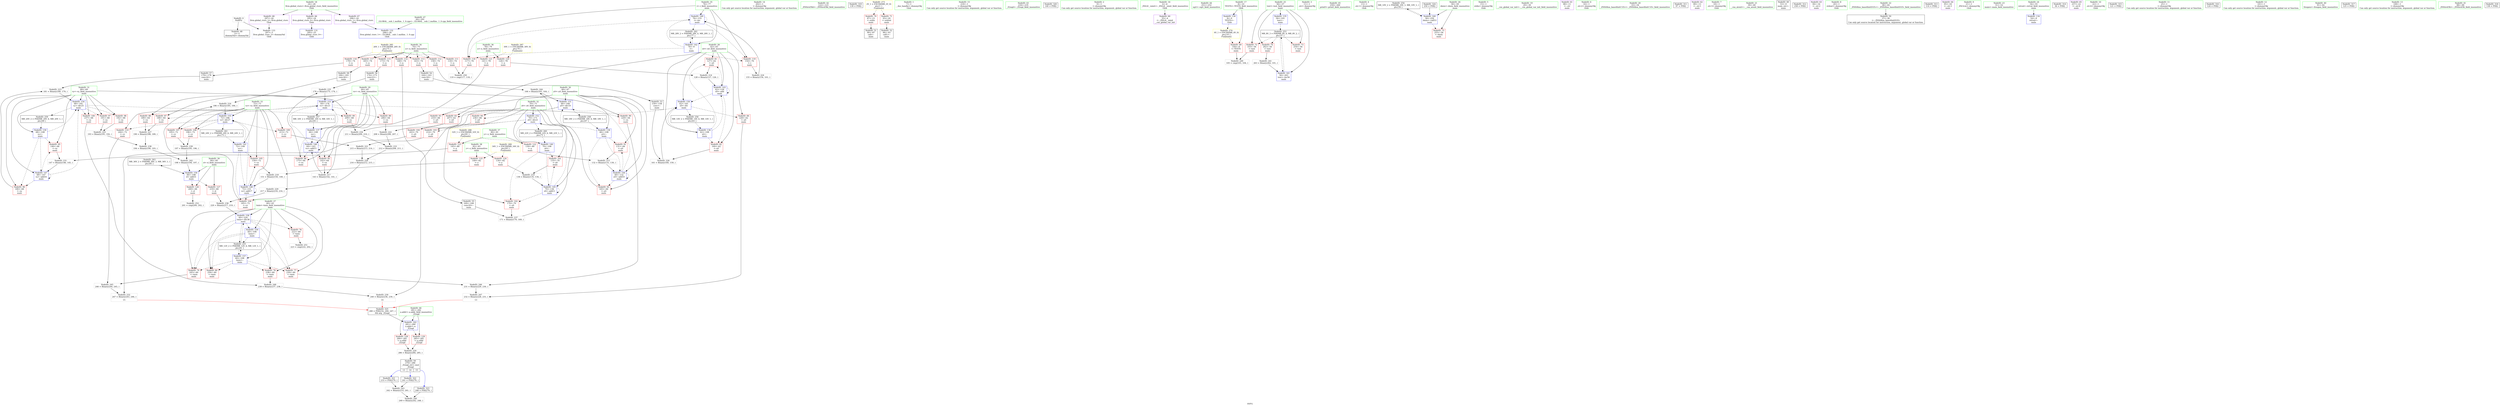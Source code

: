digraph "SVFG" {
	label="SVFG";

	Node0x55c2eb804ea0 [shape=record,color=grey,label="{NodeID: 0\nNullPtr}"];
	Node0x55c2eb804ea0 -> Node0x55c2eb825b10[style=solid];
	Node0x55c2eb804ea0 -> Node0x55c2eb82b160[style=solid];
	Node0x55c2eb83fd80 [shape=record,color=black,label="{NodeID: 263\nMR_36V_2 = PHI(MR_36V_3, MR_36V_1, )\npts\{85 \}\n}"];
	Node0x55c2eb83fd80 -> Node0x55c2eb82c440[style=dashed];
	Node0x55c2eb824bc0 [shape=record,color=red,label="{NodeID: 97\n191\<--68\n\<--vy\nmain\n}"];
	Node0x55c2eb824bc0 -> Node0x55c2eb831610[style=solid];
	Node0x55c2eb822f50 [shape=record,color=green,label="{NodeID: 14\n202\<--1\n\<--dummyObj\nCan only get source location for instruction, argument, global var or function.}"];
	Node0x55c2eb825720 [shape=record,color=red,label="{NodeID: 111\n118\<--74\n\<--n\nmain\n}"];
	Node0x55c2eb825720 -> Node0x55c2eb833b90[style=solid];
	Node0x55c2eb823ab0 [shape=record,color=green,label="{NodeID: 28\n62\<--63\nx0\<--x0_field_insensitive\nmain\n}"];
	Node0x55c2eb823ab0 -> Node0x55c2eb827670[style=solid];
	Node0x55c2eb823ab0 -> Node0x55c2eb827740[style=solid];
	Node0x55c2eb823ab0 -> Node0x55c2eb827810[style=solid];
	Node0x55c2eb823ab0 -> Node0x55c2eb8278e0[style=solid];
	Node0x55c2eb823ab0 -> Node0x55c2eb82b400[style=solid];
	Node0x55c2eb823ab0 -> Node0x55c2eb82b9b0[style=solid];
	Node0x55c2eb823ab0 -> Node0x55c2eb82bf60[style=solid];
	Node0x55c2eb82aa50 [shape=record,color=red,label="{NodeID: 125\n149\<--82\n\<--z\nmain\n}"];
	Node0x55c2eb82aa50 -> Node0x55c2eb830b90[style=solid];
	Node0x55c2eb824610 [shape=record,color=green,label="{NodeID: 42\n122\<--123\n_ZNSirsERd\<--_ZNSirsERd_field_insensitive\n}"];
	Node0x55c2eb831190 [shape=record,color=grey,label="{NodeID: 222\n208 = Binary(206, 207, )\n}"];
	Node0x55c2eb831190 -> Node0x55c2eb832210[style=solid];
	Node0x55c2eb82b670 [shape=record,color=blue,label="{NodeID: 139\n68\<--108\nvy\<--\nmain\n}"];
	Node0x55c2eb82b670 -> Node0x55c2eb8281d0[style=dashed];
	Node0x55c2eb82b670 -> Node0x55c2eb824af0[style=dashed];
	Node0x55c2eb82b670 -> Node0x55c2eb82bcf0[style=dashed];
	Node0x55c2eb82b670 -> Node0x55c2eb82c2a0[style=dashed];
	Node0x55c2eb826190 [shape=record,color=black,label="{NodeID: 56\n174\<--173\nconv22\<--\nmain\n}"];
	Node0x55c2eb826190 -> Node0x55c2eb832510[style=solid];
	Node0x55c2eb852970 [shape=record,color=black,label="{NodeID: 319\n139 = PHI()\n}"];
	Node0x55c2eb832690 [shape=record,color=grey,label="{NodeID: 236\n220 = Binary(217, 219, )\n}"];
	Node0x55c2eb832690 -> Node0x55c2eb82c5e0[style=solid];
	Node0x55c2eb82c1d0 [shape=record,color=blue,label="{NodeID: 153\n64\<--176\nvx\<--div23\nmain\n}"];
	Node0x55c2eb82c1d0 -> Node0x55c2eb827b50[style=dashed];
	Node0x55c2eb82c1d0 -> Node0x55c2eb827c20[style=dashed];
	Node0x55c2eb82c1d0 -> Node0x55c2eb827cf0[style=dashed];
	Node0x55c2eb82c1d0 -> Node0x55c2eb827dc0[style=dashed];
	Node0x55c2eb82c1d0 -> Node0x55c2eb83df80[style=dashed];
	Node0x55c2eb826d80 [shape=record,color=red,label="{NodeID: 70\n87\<--15\n\<--stdin\nmain\n}"];
	Node0x55c2eb826d80 -> Node0x55c2eb825d80[style=solid];
	Node0x55c2eb833b90 [shape=record,color=grey,label="{NodeID: 250\n119 = cmp(117, 118, )\n}"];
	Node0x55c2eb8278e0 [shape=record,color=red,label="{NodeID: 84\n228\<--62\n\<--x0\nmain\n}"];
	Node0x55c2eb8278e0 -> Node0x55c2eb833710[style=solid];
	Node0x55c2eb804fb0 [shape=record,color=green,label="{NodeID: 1\n7\<--1\n__dso_handle\<--dummyObj\nGlob }"];
	Node0x55c2eb824c90 [shape=record,color=red,label="{NodeID: 98\n192\<--68\n\<--vy\nmain\n}"];
	Node0x55c2eb824c90 -> Node0x55c2eb831610[style=solid];
	Node0x55c2eb823020 [shape=record,color=green,label="{NodeID: 15\n218\<--1\n\<--dummyObj\nCan only get source location for instruction, argument, global var or function.}"];
	Node0x55c2eb8257f0 [shape=record,color=red,label="{NodeID: 112\n158\<--74\n\<--n\nmain\n}"];
	Node0x55c2eb8257f0 -> Node0x55c2eb825f20[style=solid];
	Node0x55c2eb823b80 [shape=record,color=green,label="{NodeID: 29\n64\<--65\nvx\<--vx_field_insensitive\nmain\n}"];
	Node0x55c2eb823b80 -> Node0x55c2eb8279b0[style=solid];
	Node0x55c2eb823b80 -> Node0x55c2eb827a80[style=solid];
	Node0x55c2eb823b80 -> Node0x55c2eb827b50[style=solid];
	Node0x55c2eb823b80 -> Node0x55c2eb827c20[style=solid];
	Node0x55c2eb823b80 -> Node0x55c2eb827cf0[style=solid];
	Node0x55c2eb823b80 -> Node0x55c2eb827dc0[style=solid];
	Node0x55c2eb823b80 -> Node0x55c2eb82b4d0[style=solid];
	Node0x55c2eb823b80 -> Node0x55c2eb82bc20[style=solid];
	Node0x55c2eb823b80 -> Node0x55c2eb82c1d0[style=solid];
	Node0x55c2eb82ab20 [shape=record,color=red,label="{NodeID: 126\n200\<--84\n\<--d\nmain\n}"];
	Node0x55c2eb82ab20 -> Node0x55c2eb833e90[style=solid];
	Node0x55c2eb8246e0 [shape=record,color=green,label="{NodeID: 43\n234\<--235\n_Z2sqd\<--_Z2sqd_field_insensitive\n}"];
	Node0x55c2eb831310 [shape=record,color=grey,label="{NodeID: 223\n181 = Binary(180, 179, )\n}"];
	Node0x55c2eb831310 -> Node0x55c2eb82c2a0[style=solid];
	Node0x55c2eb82b740 [shape=record,color=blue,label="{NodeID: 140\n70\<--108\nz0\<--\nmain\n}"];
	Node0x55c2eb82b740 -> Node0x55c2eb824f00[style=dashed];
	Node0x55c2eb82b740 -> Node0x55c2eb824fd0[style=dashed];
	Node0x55c2eb82b740 -> Node0x55c2eb82bb50[style=dashed];
	Node0x55c2eb82b740 -> Node0x55c2eb82c100[style=dashed];
	Node0x55c2eb826260 [shape=record,color=black,label="{NodeID: 57\n179\<--178\nconv24\<--\nmain\n}"];
	Node0x55c2eb826260 -> Node0x55c2eb831310[style=solid];
	Node0x55c2eb852a70 [shape=record,color=black,label="{NodeID: 320\n140 = PHI()\n}"];
	Node0x55c2eb832810 [shape=record,color=grey,label="{NodeID: 237\n171 = Binary(170, 169, )\n}"];
	Node0x55c2eb832810 -> Node0x55c2eb82c100[style=solid];
	Node0x55c2eb82c2a0 [shape=record,color=blue,label="{NodeID: 154\n68\<--181\nvy\<--div25\nmain\n}"];
	Node0x55c2eb82c2a0 -> Node0x55c2eb824bc0[style=dashed];
	Node0x55c2eb82c2a0 -> Node0x55c2eb824c90[style=dashed];
	Node0x55c2eb82c2a0 -> Node0x55c2eb824d60[style=dashed];
	Node0x55c2eb82c2a0 -> Node0x55c2eb824e30[style=dashed];
	Node0x55c2eb82c2a0 -> Node0x55c2eb83e980[style=dashed];
	Node0x55c2eb826e50 [shape=record,color=red,label="{NodeID: 71\n93\<--20\n\<--stdout\nmain\n}"];
	Node0x55c2eb826e50 -> Node0x55c2eb825e50[style=solid];
	Node0x55c2eb833d10 [shape=record,color=grey,label="{NodeID: 251\n223 = cmp(222, 202, )\n}"];
	Node0x55c2eb8279b0 [shape=record,color=red,label="{NodeID: 85\n142\<--64\n\<--vx\nmain\n}"];
	Node0x55c2eb8279b0 -> Node0x55c2eb830a10[style=solid];
	Node0x55c2eb808cc0 [shape=record,color=green,label="{NodeID: 2\n9\<--1\n\<--dummyObj\nCan only get source location for instruction, argument, global var or function.}"];
	Node0x55c2eb824d60 [shape=record,color=red,label="{NodeID: 99\n209\<--68\n\<--vy\nmain\n}"];
	Node0x55c2eb824d60 -> Node0x55c2eb832390[style=solid];
	Node0x55c2eb8230f0 [shape=record,color=green,label="{NodeID: 16\n4\<--6\n_ZStL8__ioinit\<--_ZStL8__ioinit_field_insensitive\nGlob }"];
	Node0x55c2eb8230f0 -> Node0x55c2eb8264d0[style=solid];
	Node0x55c2eb8258c0 [shape=record,color=red,label="{NodeID: 113\n163\<--74\n\<--n\nmain\n}"];
	Node0x55c2eb8258c0 -> Node0x55c2eb825ff0[style=solid];
	Node0x55c2eb823c50 [shape=record,color=green,label="{NodeID: 30\n66\<--67\ny0\<--y0_field_insensitive\nmain\n}"];
	Node0x55c2eb823c50 -> Node0x55c2eb827e90[style=solid];
	Node0x55c2eb823c50 -> Node0x55c2eb827f60[style=solid];
	Node0x55c2eb823c50 -> Node0x55c2eb828030[style=solid];
	Node0x55c2eb823c50 -> Node0x55c2eb828100[style=solid];
	Node0x55c2eb823c50 -> Node0x55c2eb82b5a0[style=solid];
	Node0x55c2eb823c50 -> Node0x55c2eb82ba80[style=solid];
	Node0x55c2eb823c50 -> Node0x55c2eb82c030[style=solid];
	Node0x55c2eb82abf0 [shape=record,color=red,label="{NodeID: 127\n219\<--84\n\<--d\nmain\n}"];
	Node0x55c2eb82abf0 -> Node0x55c2eb832690[style=solid];
	Node0x55c2eb8247b0 [shape=record,color=green,label="{NodeID: 44\n251\<--252\nsqrt\<--sqrt_field_insensitive\n}"];
	Node0x55c2eb831490 [shape=record,color=grey,label="{NodeID: 224\n155 = Binary(154, 101, )\n}"];
	Node0x55c2eb831490 -> Node0x55c2eb82be90[style=solid];
	Node0x55c2eb82b810 [shape=record,color=blue,label="{NodeID: 141\n72\<--108\nvz\<--\nmain\n}"];
	Node0x55c2eb82b810 -> Node0x55c2eb825240[style=dashed];
	Node0x55c2eb82b810 -> Node0x55c2eb825310[style=dashed];
	Node0x55c2eb82b810 -> Node0x55c2eb82bdc0[style=dashed];
	Node0x55c2eb82b810 -> Node0x55c2eb82c370[style=dashed];
	Node0x55c2eb826330 [shape=record,color=black,label="{NodeID: 58\n184\<--183\nconv26\<--\nmain\n}"];
	Node0x55c2eb826330 -> Node0x55c2eb830890[style=solid];
	Node0x55c2eb852b40 [shape=record,color=black,label="{NodeID: 321\n233 = PHI(279, )\n}"];
	Node0x55c2eb852b40 -> Node0x55c2eb833110[style=solid];
	Node0x55c2eb832990 [shape=record,color=grey,label="{NodeID: 238\n194 = Binary(190, 193, )\n}"];
	Node0x55c2eb832990 -> Node0x55c2eb832f90[style=solid];
	Node0x55c2eb82c370 [shape=record,color=blue,label="{NodeID: 155\n72\<--186\nvz\<--div27\nmain\n}"];
	Node0x55c2eb82c370 -> Node0x55c2eb8253e0[style=dashed];
	Node0x55c2eb82c370 -> Node0x55c2eb8254b0[style=dashed];
	Node0x55c2eb82c370 -> Node0x55c2eb825580[style=dashed];
	Node0x55c2eb82c370 -> Node0x55c2eb825650[style=dashed];
	Node0x55c2eb82c370 -> Node0x55c2eb83f380[style=dashed];
	Node0x55c2eb826f20 [shape=record,color=red,label="{NodeID: 72\n103\<--56\n\<--test\nmain\n}"];
	Node0x55c2eb826f20 -> Node0x55c2eb833a10[style=solid];
	Node0x55c2eb833e90 [shape=record,color=grey,label="{NodeID: 252\n201 = cmp(200, 202, )\n}"];
	Node0x55c2eb827a80 [shape=record,color=red,label="{NodeID: 86\n175\<--64\n\<--vx\nmain\n}"];
	Node0x55c2eb827a80 -> Node0x55c2eb832510[style=solid];
	Node0x55c2eb808d50 [shape=record,color=green,label="{NodeID: 3\n11\<--1\n.str\<--dummyObj\nGlob }"];
	Node0x55c2eb824e30 [shape=record,color=red,label="{NodeID: 100\n237\<--68\n\<--vy\nmain\n}"];
	Node0x55c2eb824e30 -> Node0x55c2eb833890[style=solid];
	Node0x55c2eb8231c0 [shape=record,color=green,label="{NodeID: 17\n8\<--10\nTESTS\<--TESTS_field_insensitive\nGlob }"];
	Node0x55c2eb8231c0 -> Node0x55c2eb826cb0[style=solid];
	Node0x55c2eb8231c0 -> Node0x55c2eb82ae60[style=solid];
	Node0x55c2eb825990 [shape=record,color=red,label="{NodeID: 114\n168\<--74\n\<--n\nmain\n}"];
	Node0x55c2eb825990 -> Node0x55c2eb8260c0[style=solid];
	Node0x55c2eb823d20 [shape=record,color=green,label="{NodeID: 31\n68\<--69\nvy\<--vy_field_insensitive\nmain\n}"];
	Node0x55c2eb823d20 -> Node0x55c2eb8281d0[style=solid];
	Node0x55c2eb823d20 -> Node0x55c2eb824af0[style=solid];
	Node0x55c2eb823d20 -> Node0x55c2eb824bc0[style=solid];
	Node0x55c2eb823d20 -> Node0x55c2eb824c90[style=solid];
	Node0x55c2eb823d20 -> Node0x55c2eb824d60[style=solid];
	Node0x55c2eb823d20 -> Node0x55c2eb824e30[style=solid];
	Node0x55c2eb823d20 -> Node0x55c2eb82b670[style=solid];
	Node0x55c2eb823d20 -> Node0x55c2eb82bcf0[style=solid];
	Node0x55c2eb823d20 -> Node0x55c2eb82c2a0[style=solid];
	Node0x55c2eb82acc0 [shape=record,color=red,label="{NodeID: 128\n284\<--281\n\<--a.addr\n_Z2sqd\n}"];
	Node0x55c2eb82acc0 -> Node0x55c2eb830e90[style=solid];
	Node0x55c2eb824880 [shape=record,color=green,label="{NodeID: 45\n259\<--260\nprintf\<--printf_field_insensitive\n}"];
	Node0x55c2eb831610 [shape=record,color=grey,label="{NodeID: 225\n193 = Binary(191, 192, )\n}"];
	Node0x55c2eb831610 -> Node0x55c2eb832990[style=solid];
	Node0x55c2eb82b8e0 [shape=record,color=blue,label="{NodeID: 142\n76\<--9\ni\<--\nmain\n}"];
	Node0x55c2eb82b8e0 -> Node0x55c2eb82a4a0[style=dashed];
	Node0x55c2eb82b8e0 -> Node0x55c2eb82a570[style=dashed];
	Node0x55c2eb82b8e0 -> Node0x55c2eb82be90[style=dashed];
	Node0x55c2eb82b8e0 -> Node0x55c2eb83f880[style=dashed];
	Node0x55c2eb826400 [shape=record,color=black,label="{NodeID: 59\n279\<--286\n_Z2sqd_ret\<--mul\n_Z2sqd\n|{<s0>13|<s1>14|<s2>15}}"];
	Node0x55c2eb826400:s0 -> Node0x55c2eb852b40[style=solid,color=blue];
	Node0x55c2eb826400:s1 -> Node0x55c2eb852d00[style=solid,color=blue];
	Node0x55c2eb826400:s2 -> Node0x55c2eb852e00[style=solid,color=blue];
	Node0x55c2eb852d00 [shape=record,color=black,label="{NodeID: 322\n241 = PHI(279, )\n}"];
	Node0x55c2eb852d00 -> Node0x55c2eb833110[style=solid];
	Node0x55c2eb832b10 [shape=record,color=grey,label="{NodeID: 239\n197 = Binary(195, 196, )\n}"];
	Node0x55c2eb832b10 -> Node0x55c2eb832f90[style=solid];
	Node0x55c2eb82c440 [shape=record,color=blue,label="{NodeID: 156\n84\<--198\nd\<--add31\nmain\n}"];
	Node0x55c2eb82c440 -> Node0x55c2eb82ab20[style=dashed];
	Node0x55c2eb82c440 -> Node0x55c2eb82abf0[style=dashed];
	Node0x55c2eb82c440 -> Node0x55c2eb83fd80[style=dashed];
	Node0x55c2eb826ff0 [shape=record,color=red,label="{NodeID: 73\n254\<--56\n\<--test\nmain\n}"];
	Node0x55c2eb83cb80 [shape=record,color=black,label="{NodeID: 253\nMR_8V_3 = PHI(MR_8V_4, MR_8V_2, )\npts\{57 \}\n}"];
	Node0x55c2eb83cb80 -> Node0x55c2eb826f20[style=dashed];
	Node0x55c2eb83cb80 -> Node0x55c2eb826ff0[style=dashed];
	Node0x55c2eb83cb80 -> Node0x55c2eb8270c0[style=dashed];
	Node0x55c2eb83cb80 -> Node0x55c2eb82c850[style=dashed];
	Node0x55c2eb827b50 [shape=record,color=red,label="{NodeID: 87\n188\<--64\n\<--vx\nmain\n}"];
	Node0x55c2eb827b50 -> Node0x55c2eb831910[style=solid];
	Node0x55c2eb8050b0 [shape=record,color=green,label="{NodeID: 4\n13\<--1\n.str.1\<--dummyObj\nGlob }"];
	Node0x55c2eb824f00 [shape=record,color=red,label="{NodeID: 101\n135\<--70\n\<--z0\nmain\n}"];
	Node0x55c2eb824f00 -> Node0x55c2eb830d10[style=solid];
	Node0x55c2eb823290 [shape=record,color=green,label="{NodeID: 18\n24\<--28\nllvm.global_ctors\<--llvm.global_ctors_field_insensitive\nGlob }"];
	Node0x55c2eb823290 -> Node0x55c2eb8269b0[style=solid];
	Node0x55c2eb823290 -> Node0x55c2eb826ab0[style=solid];
	Node0x55c2eb823290 -> Node0x55c2eb826bb0[style=solid];
	Node0x55c2eb825a60 [shape=record,color=red,label="{NodeID: 115\n173\<--74\n\<--n\nmain\n}"];
	Node0x55c2eb825a60 -> Node0x55c2eb826190[style=solid];
	Node0x55c2eb823df0 [shape=record,color=green,label="{NodeID: 32\n70\<--71\nz0\<--z0_field_insensitive\nmain\n}"];
	Node0x55c2eb823df0 -> Node0x55c2eb824f00[style=solid];
	Node0x55c2eb823df0 -> Node0x55c2eb824fd0[style=solid];
	Node0x55c2eb823df0 -> Node0x55c2eb8250a0[style=solid];
	Node0x55c2eb823df0 -> Node0x55c2eb825170[style=solid];
	Node0x55c2eb823df0 -> Node0x55c2eb82b740[style=solid];
	Node0x55c2eb823df0 -> Node0x55c2eb82bb50[style=solid];
	Node0x55c2eb823df0 -> Node0x55c2eb82c100[style=solid];
	Node0x55c2eb82ad90 [shape=record,color=red,label="{NodeID: 129\n285\<--281\n\<--a.addr\n_Z2sqd\n}"];
	Node0x55c2eb82ad90 -> Node0x55c2eb830e90[style=solid];
	Node0x55c2eb824950 [shape=record,color=green,label="{NodeID: 46\n281\<--282\na.addr\<--a.addr_field_insensitive\n_Z2sqd\n}"];
	Node0x55c2eb824950 -> Node0x55c2eb82acc0[style=solid];
	Node0x55c2eb824950 -> Node0x55c2eb82ad90[style=solid];
	Node0x55c2eb824950 -> Node0x55c2eb82c920[style=solid];
	Node0x55c2eb831790 [shape=record,color=grey,label="{NodeID: 226\n161 = Binary(160, 159, )\n}"];
	Node0x55c2eb831790 -> Node0x55c2eb82bf60[style=solid];
	Node0x55c2eb82b9b0 [shape=record,color=blue,label="{NodeID: 143\n62\<--128\nx0\<--add\nmain\n}"];
	Node0x55c2eb82b9b0 -> Node0x55c2eb827670[style=dashed];
	Node0x55c2eb82b9b0 -> Node0x55c2eb827740[style=dashed];
	Node0x55c2eb82b9b0 -> Node0x55c2eb82b9b0[style=dashed];
	Node0x55c2eb82b9b0 -> Node0x55c2eb82bf60[style=dashed];
	Node0x55c2eb8264d0 [shape=record,color=purple,label="{NodeID: 60\n35\<--4\n\<--_ZStL8__ioinit\n__cxx_global_var_init\n}"];
	Node0x55c2eb852e00 [shape=record,color=black,label="{NodeID: 323\n248 = PHI(279, )\n}"];
	Node0x55c2eb852e00 -> Node0x55c2eb832c90[style=solid];
	Node0x55c2eb832c90 [shape=record,color=grey,label="{NodeID: 240\n249 = Binary(242, 248, )\n}"];
	Node0x55c2eb82c510 [shape=record,color=blue,label="{NodeID: 157\n60\<--108\ntmin\<--\nmain\n}"];
	Node0x55c2eb82c510 -> Node0x55c2eb827330[style=dashed];
	Node0x55c2eb82c510 -> Node0x55c2eb827400[style=dashed];
	Node0x55c2eb82c510 -> Node0x55c2eb8274d0[style=dashed];
	Node0x55c2eb82c510 -> Node0x55c2eb8275a0[style=dashed];
	Node0x55c2eb82c510 -> Node0x55c2eb83d580[style=dashed];
	Node0x55c2eb8270c0 [shape=record,color=red,label="{NodeID: 74\n262\<--56\n\<--test\nmain\n}"];
	Node0x55c2eb8270c0 -> Node0x55c2eb832e10[style=solid];
	Node0x55c2eb83d080 [shape=record,color=black,label="{NodeID: 254\nMR_10V_2 = PHI(MR_10V_3, MR_10V_1, )\npts\{59 \}\n}"];
	Node0x55c2eb83d080 -> Node0x55c2eb82c780[style=dashed];
	Node0x55c2eb827c20 [shape=record,color=red,label="{NodeID: 88\n189\<--64\n\<--vx\nmain\n}"];
	Node0x55c2eb827c20 -> Node0x55c2eb831910[style=solid];
	Node0x55c2eb805140 [shape=record,color=green,label="{NodeID: 5\n15\<--1\nstdin\<--dummyObj\nGlob }"];
	Node0x55c2eb824fd0 [shape=record,color=red,label="{NodeID: 102\n170\<--70\n\<--z0\nmain\n}"];
	Node0x55c2eb824fd0 -> Node0x55c2eb832810[style=solid];
	Node0x55c2eb823360 [shape=record,color=green,label="{NodeID: 19\n29\<--30\n__cxx_global_var_init\<--__cxx_global_var_init_field_insensitive\n}"];
	Node0x55c2eb82a300 [shape=record,color=red,label="{NodeID: 116\n178\<--74\n\<--n\nmain\n}"];
	Node0x55c2eb82a300 -> Node0x55c2eb826260[style=solid];
	Node0x55c2eb823ec0 [shape=record,color=green,label="{NodeID: 33\n72\<--73\nvz\<--vz_field_insensitive\nmain\n}"];
	Node0x55c2eb823ec0 -> Node0x55c2eb825240[style=solid];
	Node0x55c2eb823ec0 -> Node0x55c2eb825310[style=solid];
	Node0x55c2eb823ec0 -> Node0x55c2eb8253e0[style=solid];
	Node0x55c2eb823ec0 -> Node0x55c2eb8254b0[style=solid];
	Node0x55c2eb823ec0 -> Node0x55c2eb825580[style=solid];
	Node0x55c2eb823ec0 -> Node0x55c2eb825650[style=solid];
	Node0x55c2eb823ec0 -> Node0x55c2eb82b810[style=solid];
	Node0x55c2eb823ec0 -> Node0x55c2eb82bdc0[style=solid];
	Node0x55c2eb823ec0 -> Node0x55c2eb82c370[style=solid];
	Node0x55c2eb82ae60 [shape=record,color=blue,label="{NodeID: 130\n8\<--9\nTESTS\<--\nGlob }"];
	Node0x55c2eb82ae60 -> Node0x55c2eb843ea0[style=dashed];
	Node0x55c2eb824a20 [shape=record,color=green,label="{NodeID: 47\n26\<--291\n_GLOBAL__sub_I_maXim._1_0.cpp\<--_GLOBAL__sub_I_maXim._1_0.cpp_field_insensitive\n}"];
	Node0x55c2eb824a20 -> Node0x55c2eb82b060[style=solid];
	Node0x55c2eb831910 [shape=record,color=grey,label="{NodeID: 227\n190 = Binary(188, 189, )\n}"];
	Node0x55c2eb831910 -> Node0x55c2eb832990[style=solid];
	Node0x55c2eb82ba80 [shape=record,color=blue,label="{NodeID: 144\n66\<--132\ny0\<--add10\nmain\n}"];
	Node0x55c2eb82ba80 -> Node0x55c2eb827e90[style=dashed];
	Node0x55c2eb82ba80 -> Node0x55c2eb827f60[style=dashed];
	Node0x55c2eb82ba80 -> Node0x55c2eb82ba80[style=dashed];
	Node0x55c2eb82ba80 -> Node0x55c2eb82c030[style=dashed];
	Node0x55c2eb8265a0 [shape=record,color=purple,label="{NodeID: 61\n88\<--11\n\<--.str\nmain\n}"];
	Node0x55c2eb852f40 [shape=record,color=black,label="{NodeID: 324\n250 = PHI()\n}"];
	Node0x55c2eb852f40 -> Node0x55c2eb82c780[style=solid];
	Node0x55c2eb832e10 [shape=record,color=grey,label="{NodeID: 241\n263 = Binary(262, 101, )\n}"];
	Node0x55c2eb832e10 -> Node0x55c2eb82c850[style=solid];
	Node0x55c2eb82c5e0 [shape=record,color=blue,label="{NodeID: 158\n60\<--220\ntmin\<--div38\nmain\n}"];
	Node0x55c2eb82c5e0 -> Node0x55c2eb827260[style=dashed];
	Node0x55c2eb82c5e0 -> Node0x55c2eb827330[style=dashed];
	Node0x55c2eb82c5e0 -> Node0x55c2eb827400[style=dashed];
	Node0x55c2eb82c5e0 -> Node0x55c2eb8274d0[style=dashed];
	Node0x55c2eb82c5e0 -> Node0x55c2eb8275a0[style=dashed];
	Node0x55c2eb82c5e0 -> Node0x55c2eb82c6b0[style=dashed];
	Node0x55c2eb82c5e0 -> Node0x55c2eb83d580[style=dashed];
	Node0x55c2eb827190 [shape=record,color=red,label="{NodeID: 75\n255\<--58\n\<--dmin\nmain\n}"];
	Node0x55c2eb83d580 [shape=record,color=black,label="{NodeID: 255\nMR_12V_2 = PHI(MR_12V_4, MR_12V_1, )\npts\{61 \}\n}"];
	Node0x55c2eb83d580 -> Node0x55c2eb82c510[style=dashed];
	Node0x55c2eb83d580 -> Node0x55c2eb82c5e0[style=dashed];
	Node0x55c2eb827cf0 [shape=record,color=red,label="{NodeID: 89\n206\<--64\n\<--vx\nmain\n}"];
	Node0x55c2eb827cf0 -> Node0x55c2eb831190[style=solid];
	Node0x55c2eb8051d0 [shape=record,color=green,label="{NodeID: 6\n16\<--1\n.str.2\<--dummyObj\nGlob }"];
	Node0x55c2eb8250a0 [shape=record,color=red,label="{NodeID: 103\n214\<--70\n\<--z0\nmain\n}"];
	Node0x55c2eb8250a0 -> Node0x55c2eb831010[style=solid];
	Node0x55c2eb823430 [shape=record,color=green,label="{NodeID: 20\n33\<--34\n_ZNSt8ios_base4InitC1Ev\<--_ZNSt8ios_base4InitC1Ev_field_insensitive\n}"];
	Node0x55c2eb82a3d0 [shape=record,color=red,label="{NodeID: 117\n183\<--74\n\<--n\nmain\n}"];
	Node0x55c2eb82a3d0 -> Node0x55c2eb826330[style=solid];
	Node0x55c2eb823f90 [shape=record,color=green,label="{NodeID: 34\n74\<--75\nn\<--n_field_insensitive\nmain\n}"];
	Node0x55c2eb823f90 -> Node0x55c2eb825720[style=solid];
	Node0x55c2eb823f90 -> Node0x55c2eb8257f0[style=solid];
	Node0x55c2eb823f90 -> Node0x55c2eb8258c0[style=solid];
	Node0x55c2eb823f90 -> Node0x55c2eb825990[style=solid];
	Node0x55c2eb823f90 -> Node0x55c2eb825a60[style=solid];
	Node0x55c2eb823f90 -> Node0x55c2eb82a300[style=solid];
	Node0x55c2eb823f90 -> Node0x55c2eb82a3d0[style=solid];
	Node0x55c2eb830590 [shape=record,color=grey,label="{NodeID: 214\n128 = Binary(127, 126, )\n}"];
	Node0x55c2eb830590 -> Node0x55c2eb82b9b0[style=solid];
	Node0x55c2eb82af60 [shape=record,color=blue,label="{NodeID: 131\n295\<--25\nllvm.global_ctors_0\<--\nGlob }"];
	Node0x55c2eb825b10 [shape=record,color=black,label="{NodeID: 48\n2\<--3\ndummyVal\<--dummyVal\n}"];
	Node0x55c2eb852110 [shape=record,color=black,label="{NodeID: 311\n97 = PHI()\n}"];
	Node0x55c2eb831a90 [shape=record,color=grey,label="{NodeID: 228\n216 = Binary(212, 215, )\n}"];
	Node0x55c2eb831a90 -> Node0x55c2eb831c10[style=solid];
	Node0x55c2eb82bb50 [shape=record,color=blue,label="{NodeID: 145\n70\<--136\nz0\<--add11\nmain\n}"];
	Node0x55c2eb82bb50 -> Node0x55c2eb824f00[style=dashed];
	Node0x55c2eb82bb50 -> Node0x55c2eb824fd0[style=dashed];
	Node0x55c2eb82bb50 -> Node0x55c2eb82bb50[style=dashed];
	Node0x55c2eb82bb50 -> Node0x55c2eb82c100[style=dashed];
	Node0x55c2eb826670 [shape=record,color=purple,label="{NodeID: 62\n89\<--13\n\<--.str.1\nmain\n}"];
	Node0x55c2eb853010 [shape=record,color=black,label="{NodeID: 325\n280 = PHI(232, 240, 247, )\n0th arg _Z2sqd }"];
	Node0x55c2eb853010 -> Node0x55c2eb82c920[style=solid];
	Node0x55c2eb832f90 [shape=record,color=grey,label="{NodeID: 242\n198 = Binary(194, 197, )\n}"];
	Node0x55c2eb832f90 -> Node0x55c2eb82c440[style=solid];
	Node0x55c2eb82c6b0 [shape=record,color=blue,label="{NodeID: 159\n60\<--108\ntmin\<--\nmain\n}"];
	Node0x55c2eb82c6b0 -> Node0x55c2eb827330[style=dashed];
	Node0x55c2eb82c6b0 -> Node0x55c2eb827400[style=dashed];
	Node0x55c2eb82c6b0 -> Node0x55c2eb8274d0[style=dashed];
	Node0x55c2eb82c6b0 -> Node0x55c2eb8275a0[style=dashed];
	Node0x55c2eb82c6b0 -> Node0x55c2eb83d580[style=dashed];
	Node0x55c2eb827260 [shape=record,color=red,label="{NodeID: 76\n222\<--60\n\<--tmin\nmain\n}"];
	Node0x55c2eb827260 -> Node0x55c2eb833d10[style=solid];
	Node0x55c2eb83da80 [shape=record,color=black,label="{NodeID: 256\nMR_14V_2 = PHI(MR_14V_6, MR_14V_1, )\npts\{63 \}\n}"];
	Node0x55c2eb83da80 -> Node0x55c2eb82b400[style=dashed];
	Node0x55c2eb827dc0 [shape=record,color=red,label="{NodeID: 90\n229\<--64\n\<--vx\nmain\n}"];
	Node0x55c2eb827dc0 -> Node0x55c2eb833590[style=solid];
	Node0x55c2eb805260 [shape=record,color=green,label="{NodeID: 7\n18\<--1\n.str.3\<--dummyObj\nGlob }"];
	Node0x55c2eb825170 [shape=record,color=red,label="{NodeID: 104\n243\<--70\n\<--z0\nmain\n}"];
	Node0x55c2eb825170 -> Node0x55c2eb832090[style=solid];
	Node0x55c2eb823500 [shape=record,color=green,label="{NodeID: 21\n39\<--40\n__cxa_atexit\<--__cxa_atexit_field_insensitive\n}"];
	Node0x55c2eb82a4a0 [shape=record,color=red,label="{NodeID: 118\n117\<--76\n\<--i\nmain\n}"];
	Node0x55c2eb82a4a0 -> Node0x55c2eb833b90[style=solid];
	Node0x55c2eb824060 [shape=record,color=green,label="{NodeID: 35\n76\<--77\ni\<--i_field_insensitive\nmain\n}"];
	Node0x55c2eb824060 -> Node0x55c2eb82a4a0[style=solid];
	Node0x55c2eb824060 -> Node0x55c2eb82a570[style=solid];
	Node0x55c2eb824060 -> Node0x55c2eb82b8e0[style=solid];
	Node0x55c2eb824060 -> Node0x55c2eb82be90[style=solid];
	Node0x55c2eb830710 [shape=record,color=grey,label="{NodeID: 215\n132 = Binary(131, 130, )\n}"];
	Node0x55c2eb830710 -> Node0x55c2eb82ba80[style=solid];
	Node0x55c2eb82b060 [shape=record,color=blue,label="{NodeID: 132\n296\<--26\nllvm.global_ctors_1\<--_GLOBAL__sub_I_maXim._1_0.cpp\nGlob }"];
	Node0x55c2eb825be0 [shape=record,color=black,label="{NodeID: 49\n53\<--9\nmain_ret\<--\nmain\n}"];
	Node0x55c2eb852210 [shape=record,color=black,label="{NodeID: 312\n258 = PHI()\n}"];
	Node0x55c2eb831c10 [shape=record,color=grey,label="{NodeID: 229\n217 = Binary(218, 216, )\n}"];
	Node0x55c2eb831c10 -> Node0x55c2eb832690[style=solid];
	Node0x55c2eb82bc20 [shape=record,color=blue,label="{NodeID: 146\n64\<--143\nvx\<--add15\nmain\n}"];
	Node0x55c2eb82bc20 -> Node0x55c2eb8279b0[style=dashed];
	Node0x55c2eb82bc20 -> Node0x55c2eb827a80[style=dashed];
	Node0x55c2eb82bc20 -> Node0x55c2eb82bc20[style=dashed];
	Node0x55c2eb82bc20 -> Node0x55c2eb82c1d0[style=dashed];
	Node0x55c2eb826740 [shape=record,color=purple,label="{NodeID: 63\n94\<--16\n\<--.str.2\nmain\n}"];
	Node0x55c2eb833110 [shape=record,color=grey,label="{NodeID: 243\n242 = Binary(233, 241, )\n}"];
	Node0x55c2eb833110 -> Node0x55c2eb832c90[style=solid];
	Node0x55c2eb82c780 [shape=record,color=blue,label="{NodeID: 160\n58\<--250\ndmin\<--call53\nmain\n}"];
	Node0x55c2eb82c780 -> Node0x55c2eb827190[style=dashed];
	Node0x55c2eb82c780 -> Node0x55c2eb83d080[style=dashed];
	Node0x55c2eb827330 [shape=record,color=red,label="{NodeID: 77\n230\<--60\n\<--tmin\nmain\n}"];
	Node0x55c2eb827330 -> Node0x55c2eb833590[style=solid];
	Node0x55c2eb83df80 [shape=record,color=black,label="{NodeID: 257\nMR_16V_2 = PHI(MR_16V_6, MR_16V_1, )\npts\{65 \}\n}"];
	Node0x55c2eb83df80 -> Node0x55c2eb82b4d0[style=dashed];
	Node0x55c2eb827e90 [shape=record,color=red,label="{NodeID: 91\n131\<--66\n\<--y0\nmain\n}"];
	Node0x55c2eb827e90 -> Node0x55c2eb830710[style=solid];
	Node0x55c2eb822b30 [shape=record,color=green,label="{NodeID: 8\n20\<--1\nstdout\<--dummyObj\nGlob }"];
	Node0x55c2eb825240 [shape=record,color=red,label="{NodeID: 105\n150\<--72\n\<--vz\nmain\n}"];
	Node0x55c2eb825240 -> Node0x55c2eb830b90[style=solid];
	Node0x55c2eb8235d0 [shape=record,color=green,label="{NodeID: 22\n38\<--44\n_ZNSt8ios_base4InitD1Ev\<--_ZNSt8ios_base4InitD1Ev_field_insensitive\n}"];
	Node0x55c2eb8235d0 -> Node0x55c2eb825cb0[style=solid];
	Node0x55c2eb844840 [shape=record,color=yellow,style=double,label="{NodeID: 285\n26V_1 = ENCHI(MR_26V_0)\npts\{75 \}\nFun[main]}"];
	Node0x55c2eb844840 -> Node0x55c2eb825720[style=dashed];
	Node0x55c2eb844840 -> Node0x55c2eb8257f0[style=dashed];
	Node0x55c2eb844840 -> Node0x55c2eb8258c0[style=dashed];
	Node0x55c2eb844840 -> Node0x55c2eb825990[style=dashed];
	Node0x55c2eb844840 -> Node0x55c2eb825a60[style=dashed];
	Node0x55c2eb844840 -> Node0x55c2eb82a300[style=dashed];
	Node0x55c2eb844840 -> Node0x55c2eb82a3d0[style=dashed];
	Node0x55c2eb82a570 [shape=record,color=red,label="{NodeID: 119\n154\<--76\n\<--i\nmain\n}"];
	Node0x55c2eb82a570 -> Node0x55c2eb831490[style=solid];
	Node0x55c2eb824130 [shape=record,color=green,label="{NodeID: 36\n78\<--79\nx\<--x_field_insensitive\nmain\n}"];
	Node0x55c2eb824130 -> Node0x55c2eb82a640[style=solid];
	Node0x55c2eb824130 -> Node0x55c2eb82a710[style=solid];
	Node0x55c2eb830890 [shape=record,color=grey,label="{NodeID: 216\n186 = Binary(185, 184, )\n}"];
	Node0x55c2eb830890 -> Node0x55c2eb82c370[style=solid];
	Node0x55c2eb82b160 [shape=record,color=blue, style = dotted,label="{NodeID: 133\n297\<--3\nllvm.global_ctors_2\<--dummyVal\nGlob }"];
	Node0x55c2eb825cb0 [shape=record,color=black,label="{NodeID: 50\n37\<--38\n\<--_ZNSt8ios_base4InitD1Ev\nCan only get source location for instruction, argument, global var or function.}"];
	Node0x55c2eb852310 [shape=record,color=black,label="{NodeID: 313\n114 = PHI()\n}"];
	Node0x55c2eb831d90 [shape=record,color=grey,label="{NodeID: 230\n240 = Binary(236, 239, )\n|{<s0>14}}"];
	Node0x55c2eb831d90:s0 -> Node0x55c2eb853010[style=solid,color=red];
	Node0x55c2eb82bcf0 [shape=record,color=blue,label="{NodeID: 147\n68\<--147\nvy\<--add16\nmain\n}"];
	Node0x55c2eb82bcf0 -> Node0x55c2eb8281d0[style=dashed];
	Node0x55c2eb82bcf0 -> Node0x55c2eb824af0[style=dashed];
	Node0x55c2eb82bcf0 -> Node0x55c2eb82bcf0[style=dashed];
	Node0x55c2eb82bcf0 -> Node0x55c2eb82c2a0[style=dashed];
	Node0x55c2eb826810 [shape=record,color=purple,label="{NodeID: 64\n95\<--18\n\<--.str.3\nmain\n}"];
	Node0x55c2eb833290 [shape=record,color=grey,label="{NodeID: 244\n166 = Binary(165, 164, )\n}"];
	Node0x55c2eb833290 -> Node0x55c2eb82c030[style=solid];
	Node0x55c2eb82c850 [shape=record,color=blue,label="{NodeID: 161\n56\<--263\ntest\<--inc56\nmain\n}"];
	Node0x55c2eb82c850 -> Node0x55c2eb83cb80[style=dashed];
	Node0x55c2eb827400 [shape=record,color=red,label="{NodeID: 78\n238\<--60\n\<--tmin\nmain\n}"];
	Node0x55c2eb827400 -> Node0x55c2eb833890[style=solid];
	Node0x55c2eb83e480 [shape=record,color=black,label="{NodeID: 258\nMR_18V_2 = PHI(MR_18V_6, MR_18V_1, )\npts\{67 \}\n}"];
	Node0x55c2eb83e480 -> Node0x55c2eb82b5a0[style=dashed];
	Node0x55c2eb827f60 [shape=record,color=red,label="{NodeID: 92\n165\<--66\n\<--y0\nmain\n}"];
	Node0x55c2eb827f60 -> Node0x55c2eb833290[style=solid];
	Node0x55c2eb822bc0 [shape=record,color=green,label="{NodeID: 9\n21\<--1\n_ZSt3cin\<--dummyObj\nGlob }"];
	Node0x55c2eb825310 [shape=record,color=red,label="{NodeID: 106\n185\<--72\n\<--vz\nmain\n}"];
	Node0x55c2eb825310 -> Node0x55c2eb830890[style=solid];
	Node0x55c2eb8236a0 [shape=record,color=green,label="{NodeID: 23\n51\<--52\nmain\<--main_field_insensitive\n}"];
	Node0x55c2eb82a640 [shape=record,color=red,label="{NodeID: 120\n126\<--78\n\<--x\nmain\n}"];
	Node0x55c2eb82a640 -> Node0x55c2eb830590[style=solid];
	Node0x55c2eb824200 [shape=record,color=green,label="{NodeID: 37\n80\<--81\ny\<--y_field_insensitive\nmain\n}"];
	Node0x55c2eb824200 -> Node0x55c2eb82a7e0[style=solid];
	Node0x55c2eb824200 -> Node0x55c2eb82a8b0[style=solid];
	Node0x55c2eb830a10 [shape=record,color=grey,label="{NodeID: 217\n143 = Binary(142, 141, )\n}"];
	Node0x55c2eb830a10 -> Node0x55c2eb82bc20[style=solid];
	Node0x55c2eb82b260 [shape=record,color=blue,label="{NodeID: 134\n54\<--9\nretval\<--\nmain\n}"];
	Node0x55c2eb825d80 [shape=record,color=black,label="{NodeID: 51\n90\<--87\ncall\<--\nmain\n}"];
	Node0x55c2eb852410 [shape=record,color=black,label="{NodeID: 314\n36 = PHI()\n}"];
	Node0x55c2eb831f10 [shape=record,color=grey,label="{NodeID: 231\n147 = Binary(146, 145, )\n}"];
	Node0x55c2eb831f10 -> Node0x55c2eb82bcf0[style=solid];
	Node0x55c2eb82bdc0 [shape=record,color=blue,label="{NodeID: 148\n72\<--151\nvz\<--add17\nmain\n}"];
	Node0x55c2eb82bdc0 -> Node0x55c2eb825240[style=dashed];
	Node0x55c2eb82bdc0 -> Node0x55c2eb825310[style=dashed];
	Node0x55c2eb82bdc0 -> Node0x55c2eb82bdc0[style=dashed];
	Node0x55c2eb82bdc0 -> Node0x55c2eb82c370[style=dashed];
	Node0x55c2eb8268e0 [shape=record,color=purple,label="{NodeID: 65\n257\<--22\n\<--.str.4\nmain\n}"];
	Node0x55c2eb833410 [shape=record,color=grey,label="{NodeID: 245\n246 = Binary(244, 245, )\n}"];
	Node0x55c2eb833410 -> Node0x55c2eb832090[style=solid];
	Node0x55c2eb82c920 [shape=record,color=blue,label="{NodeID: 162\n281\<--280\na.addr\<--a\n_Z2sqd\n}"];
	Node0x55c2eb82c920 -> Node0x55c2eb82acc0[style=dashed];
	Node0x55c2eb82c920 -> Node0x55c2eb82ad90[style=dashed];
	Node0x55c2eb8274d0 [shape=record,color=red,label="{NodeID: 79\n245\<--60\n\<--tmin\nmain\n}"];
	Node0x55c2eb8274d0 -> Node0x55c2eb833410[style=solid];
	Node0x55c2eb83e980 [shape=record,color=black,label="{NodeID: 259\nMR_20V_2 = PHI(MR_20V_6, MR_20V_1, )\npts\{69 \}\n}"];
	Node0x55c2eb83e980 -> Node0x55c2eb82b670[style=dashed];
	Node0x55c2eb828030 [shape=record,color=red,label="{NodeID: 93\n210\<--66\n\<--y0\nmain\n}"];
	Node0x55c2eb828030 -> Node0x55c2eb832390[style=solid];
	Node0x55c2eb822c50 [shape=record,color=green,label="{NodeID: 10\n22\<--1\n.str.4\<--dummyObj\nGlob }"];
	Node0x55c2eb843380 [shape=record,color=yellow,style=double,label="{NodeID: 273\n2V_1 = ENCHI(MR_2V_0)\npts\{1 \}\nFun[main]}"];
	Node0x55c2eb843380 -> Node0x55c2eb826d80[style=dashed];
	Node0x55c2eb843380 -> Node0x55c2eb826e50[style=dashed];
	Node0x55c2eb8253e0 [shape=record,color=red,label="{NodeID: 107\n195\<--72\n\<--vz\nmain\n}"];
	Node0x55c2eb8253e0 -> Node0x55c2eb832b10[style=solid];
	Node0x55c2eb823770 [shape=record,color=green,label="{NodeID: 24\n54\<--55\nretval\<--retval_field_insensitive\nmain\n}"];
	Node0x55c2eb823770 -> Node0x55c2eb82b260[style=solid];
	Node0x55c2eb844a00 [shape=record,color=yellow,style=double,label="{NodeID: 287\n30V_1 = ENCHI(MR_30V_0)\npts\{79 \}\nFun[main]}"];
	Node0x55c2eb844a00 -> Node0x55c2eb82a640[style=dashed];
	Node0x55c2eb844a00 -> Node0x55c2eb82a710[style=dashed];
	Node0x55c2eb82a710 [shape=record,color=red,label="{NodeID: 121\n141\<--78\n\<--x\nmain\n}"];
	Node0x55c2eb82a710 -> Node0x55c2eb830a10[style=solid];
	Node0x55c2eb8242d0 [shape=record,color=green,label="{NodeID: 38\n82\<--83\nz\<--z_field_insensitive\nmain\n}"];
	Node0x55c2eb8242d0 -> Node0x55c2eb82a980[style=solid];
	Node0x55c2eb8242d0 -> Node0x55c2eb82aa50[style=solid];
	Node0x55c2eb830b90 [shape=record,color=grey,label="{NodeID: 218\n151 = Binary(150, 149, )\n}"];
	Node0x55c2eb830b90 -> Node0x55c2eb82bdc0[style=solid];
	Node0x55c2eb82b330 [shape=record,color=blue,label="{NodeID: 135\n56\<--101\ntest\<--\nmain\n}"];
	Node0x55c2eb82b330 -> Node0x55c2eb83cb80[style=dashed];
	Node0x55c2eb825e50 [shape=record,color=black,label="{NodeID: 52\n96\<--93\ncall1\<--\nmain\n}"];
	Node0x55c2eb852510 [shape=record,color=black,label="{NodeID: 315\n121 = PHI()\n}"];
	Node0x55c2eb832090 [shape=record,color=grey,label="{NodeID: 232\n247 = Binary(243, 246, )\n|{<s0>15}}"];
	Node0x55c2eb832090:s0 -> Node0x55c2eb853010[style=solid,color=red];
	Node0x55c2eb82be90 [shape=record,color=blue,label="{NodeID: 149\n76\<--155\ni\<--inc\nmain\n}"];
	Node0x55c2eb82be90 -> Node0x55c2eb82a4a0[style=dashed];
	Node0x55c2eb82be90 -> Node0x55c2eb82a570[style=dashed];
	Node0x55c2eb82be90 -> Node0x55c2eb82be90[style=dashed];
	Node0x55c2eb82be90 -> Node0x55c2eb83f880[style=dashed];
	Node0x55c2eb8269b0 [shape=record,color=purple,label="{NodeID: 66\n295\<--24\nllvm.global_ctors_0\<--llvm.global_ctors\nGlob }"];
	Node0x55c2eb8269b0 -> Node0x55c2eb82af60[style=solid];
	Node0x55c2eb833590 [shape=record,color=grey,label="{NodeID: 246\n231 = Binary(229, 230, )\n}"];
	Node0x55c2eb833590 -> Node0x55c2eb833710[style=solid];
	Node0x55c2eb8275a0 [shape=record,color=red,label="{NodeID: 80\n256\<--60\n\<--tmin\nmain\n}"];
	Node0x55c2eb83ee80 [shape=record,color=black,label="{NodeID: 260\nMR_22V_2 = PHI(MR_22V_6, MR_22V_1, )\npts\{71 \}\n}"];
	Node0x55c2eb83ee80 -> Node0x55c2eb82b740[style=dashed];
	Node0x55c2eb828100 [shape=record,color=red,label="{NodeID: 94\n236\<--66\n\<--y0\nmain\n}"];
	Node0x55c2eb828100 -> Node0x55c2eb831d90[style=solid];
	Node0x55c2eb822ce0 [shape=record,color=green,label="{NodeID: 11\n25\<--1\n\<--dummyObj\nCan only get source location for instruction, argument, global var or function.}"];
	Node0x55c2eb843ea0 [shape=record,color=yellow,style=double,label="{NodeID: 274\n4V_1 = ENCHI(MR_4V_0)\npts\{10 \}\nFun[main]}"];
	Node0x55c2eb843ea0 -> Node0x55c2eb826cb0[style=dashed];
	Node0x55c2eb8254b0 [shape=record,color=red,label="{NodeID: 108\n196\<--72\n\<--vz\nmain\n}"];
	Node0x55c2eb8254b0 -> Node0x55c2eb832b10[style=solid];
	Node0x55c2eb823840 [shape=record,color=green,label="{NodeID: 25\n56\<--57\ntest\<--test_field_insensitive\nmain\n}"];
	Node0x55c2eb823840 -> Node0x55c2eb826f20[style=solid];
	Node0x55c2eb823840 -> Node0x55c2eb826ff0[style=solid];
	Node0x55c2eb823840 -> Node0x55c2eb8270c0[style=solid];
	Node0x55c2eb823840 -> Node0x55c2eb82b330[style=solid];
	Node0x55c2eb823840 -> Node0x55c2eb82c850[style=solid];
	Node0x55c2eb844ae0 [shape=record,color=yellow,style=double,label="{NodeID: 288\n32V_1 = ENCHI(MR_32V_0)\npts\{81 \}\nFun[main]}"];
	Node0x55c2eb844ae0 -> Node0x55c2eb82a7e0[style=dashed];
	Node0x55c2eb844ae0 -> Node0x55c2eb82a8b0[style=dashed];
	Node0x55c2eb82a7e0 [shape=record,color=red,label="{NodeID: 122\n130\<--80\n\<--y\nmain\n}"];
	Node0x55c2eb82a7e0 -> Node0x55c2eb830710[style=solid];
	Node0x55c2eb8243a0 [shape=record,color=green,label="{NodeID: 39\n84\<--85\nd\<--d_field_insensitive\nmain\n}"];
	Node0x55c2eb8243a0 -> Node0x55c2eb82ab20[style=solid];
	Node0x55c2eb8243a0 -> Node0x55c2eb82abf0[style=solid];
	Node0x55c2eb8243a0 -> Node0x55c2eb82c440[style=solid];
	Node0x55c2eb830d10 [shape=record,color=grey,label="{NodeID: 219\n136 = Binary(135, 134, )\n}"];
	Node0x55c2eb830d10 -> Node0x55c2eb82bb50[style=solid];
	Node0x55c2eb82b400 [shape=record,color=blue,label="{NodeID: 136\n62\<--108\nx0\<--\nmain\n}"];
	Node0x55c2eb82b400 -> Node0x55c2eb827670[style=dashed];
	Node0x55c2eb82b400 -> Node0x55c2eb827740[style=dashed];
	Node0x55c2eb82b400 -> Node0x55c2eb82b9b0[style=dashed];
	Node0x55c2eb82b400 -> Node0x55c2eb82bf60[style=dashed];
	Node0x55c2eb825f20 [shape=record,color=black,label="{NodeID: 53\n159\<--158\nconv\<--\nmain\n}"];
	Node0x55c2eb825f20 -> Node0x55c2eb831790[style=solid];
	Node0x55c2eb852670 [shape=record,color=black,label="{NodeID: 316\n124 = PHI()\n}"];
	Node0x55c2eb832210 [shape=record,color=grey,label="{NodeID: 233\n212 = Binary(208, 211, )\n}"];
	Node0x55c2eb832210 -> Node0x55c2eb831a90[style=solid];
	Node0x55c2eb82bf60 [shape=record,color=blue,label="{NodeID: 150\n62\<--161\nx0\<--div\nmain\n}"];
	Node0x55c2eb82bf60 -> Node0x55c2eb827810[style=dashed];
	Node0x55c2eb82bf60 -> Node0x55c2eb8278e0[style=dashed];
	Node0x55c2eb82bf60 -> Node0x55c2eb83da80[style=dashed];
	Node0x55c2eb826ab0 [shape=record,color=purple,label="{NodeID: 67\n296\<--24\nllvm.global_ctors_1\<--llvm.global_ctors\nGlob }"];
	Node0x55c2eb826ab0 -> Node0x55c2eb82b060[style=solid];
	Node0x55c2eb833710 [shape=record,color=grey,label="{NodeID: 247\n232 = Binary(228, 231, )\n|{<s0>13}}"];
	Node0x55c2eb833710:s0 -> Node0x55c2eb853010[style=solid,color=red];
	Node0x55c2eb827670 [shape=record,color=red,label="{NodeID: 81\n127\<--62\n\<--x0\nmain\n}"];
	Node0x55c2eb827670 -> Node0x55c2eb830590[style=solid];
	Node0x55c2eb83f380 [shape=record,color=black,label="{NodeID: 261\nMR_24V_2 = PHI(MR_24V_6, MR_24V_1, )\npts\{73 \}\n}"];
	Node0x55c2eb83f380 -> Node0x55c2eb82b810[style=dashed];
	Node0x55c2eb8281d0 [shape=record,color=red,label="{NodeID: 95\n146\<--68\n\<--vy\nmain\n}"];
	Node0x55c2eb8281d0 -> Node0x55c2eb831f10[style=solid];
	Node0x55c2eb822db0 [shape=record,color=green,label="{NodeID: 12\n101\<--1\n\<--dummyObj\nCan only get source location for instruction, argument, global var or function.}"];
	Node0x55c2eb825580 [shape=record,color=red,label="{NodeID: 109\n213\<--72\n\<--vz\nmain\n}"];
	Node0x55c2eb825580 -> Node0x55c2eb831010[style=solid];
	Node0x55c2eb823910 [shape=record,color=green,label="{NodeID: 26\n58\<--59\ndmin\<--dmin_field_insensitive\nmain\n}"];
	Node0x55c2eb823910 -> Node0x55c2eb827190[style=solid];
	Node0x55c2eb823910 -> Node0x55c2eb82c780[style=solid];
	Node0x55c2eb844bc0 [shape=record,color=yellow,style=double,label="{NodeID: 289\n34V_1 = ENCHI(MR_34V_0)\npts\{83 \}\nFun[main]}"];
	Node0x55c2eb844bc0 -> Node0x55c2eb82a980[style=dashed];
	Node0x55c2eb844bc0 -> Node0x55c2eb82aa50[style=dashed];
	Node0x55c2eb82a8b0 [shape=record,color=red,label="{NodeID: 123\n145\<--80\n\<--y\nmain\n}"];
	Node0x55c2eb82a8b0 -> Node0x55c2eb831f10[style=solid];
	Node0x55c2eb824470 [shape=record,color=green,label="{NodeID: 40\n91\<--92\nfreopen\<--freopen_field_insensitive\n}"];
	Node0x55c2eb830e90 [shape=record,color=grey,label="{NodeID: 220\n286 = Binary(284, 285, )\n}"];
	Node0x55c2eb830e90 -> Node0x55c2eb826400[style=solid];
	Node0x55c2eb82b4d0 [shape=record,color=blue,label="{NodeID: 137\n64\<--108\nvx\<--\nmain\n}"];
	Node0x55c2eb82b4d0 -> Node0x55c2eb8279b0[style=dashed];
	Node0x55c2eb82b4d0 -> Node0x55c2eb827a80[style=dashed];
	Node0x55c2eb82b4d0 -> Node0x55c2eb82bc20[style=dashed];
	Node0x55c2eb82b4d0 -> Node0x55c2eb82c1d0[style=dashed];
	Node0x55c2eb825ff0 [shape=record,color=black,label="{NodeID: 54\n164\<--163\nconv18\<--\nmain\n}"];
	Node0x55c2eb825ff0 -> Node0x55c2eb833290[style=solid];
	Node0x55c2eb852770 [shape=record,color=black,label="{NodeID: 317\n125 = PHI()\n}"];
	Node0x55c2eb832390 [shape=record,color=grey,label="{NodeID: 234\n211 = Binary(209, 210, )\n}"];
	Node0x55c2eb832390 -> Node0x55c2eb832210[style=solid];
	Node0x55c2eb82c030 [shape=record,color=blue,label="{NodeID: 151\n66\<--166\ny0\<--div19\nmain\n}"];
	Node0x55c2eb82c030 -> Node0x55c2eb828030[style=dashed];
	Node0x55c2eb82c030 -> Node0x55c2eb828100[style=dashed];
	Node0x55c2eb82c030 -> Node0x55c2eb83e480[style=dashed];
	Node0x55c2eb826bb0 [shape=record,color=purple,label="{NodeID: 68\n297\<--24\nllvm.global_ctors_2\<--llvm.global_ctors\nGlob }"];
	Node0x55c2eb826bb0 -> Node0x55c2eb82b160[style=solid];
	Node0x55c2eb833890 [shape=record,color=grey,label="{NodeID: 248\n239 = Binary(237, 238, )\n}"];
	Node0x55c2eb833890 -> Node0x55c2eb831d90[style=solid];
	Node0x55c2eb827740 [shape=record,color=red,label="{NodeID: 82\n160\<--62\n\<--x0\nmain\n}"];
	Node0x55c2eb827740 -> Node0x55c2eb831790[style=solid];
	Node0x55c2eb83f880 [shape=record,color=black,label="{NodeID: 262\nMR_28V_2 = PHI(MR_28V_4, MR_28V_1, )\npts\{77 \}\n}"];
	Node0x55c2eb83f880 -> Node0x55c2eb82b8e0[style=dashed];
	Node0x55c2eb824af0 [shape=record,color=red,label="{NodeID: 96\n180\<--68\n\<--vy\nmain\n}"];
	Node0x55c2eb824af0 -> Node0x55c2eb831310[style=solid];
	Node0x55c2eb822e80 [shape=record,color=green,label="{NodeID: 13\n108\<--1\n\<--dummyObj\nCan only get source location for instruction, argument, global var or function.}"];
	Node0x55c2eb825650 [shape=record,color=red,label="{NodeID: 110\n244\<--72\n\<--vz\nmain\n}"];
	Node0x55c2eb825650 -> Node0x55c2eb833410[style=solid];
	Node0x55c2eb8239e0 [shape=record,color=green,label="{NodeID: 27\n60\<--61\ntmin\<--tmin_field_insensitive\nmain\n}"];
	Node0x55c2eb8239e0 -> Node0x55c2eb827260[style=solid];
	Node0x55c2eb8239e0 -> Node0x55c2eb827330[style=solid];
	Node0x55c2eb8239e0 -> Node0x55c2eb827400[style=solid];
	Node0x55c2eb8239e0 -> Node0x55c2eb8274d0[style=solid];
	Node0x55c2eb8239e0 -> Node0x55c2eb8275a0[style=solid];
	Node0x55c2eb8239e0 -> Node0x55c2eb82c510[style=solid];
	Node0x55c2eb8239e0 -> Node0x55c2eb82c5e0[style=solid];
	Node0x55c2eb8239e0 -> Node0x55c2eb82c6b0[style=solid];
	Node0x55c2eb82a980 [shape=record,color=red,label="{NodeID: 124\n134\<--82\n\<--z\nmain\n}"];
	Node0x55c2eb82a980 -> Node0x55c2eb830d10[style=solid];
	Node0x55c2eb824540 [shape=record,color=green,label="{NodeID: 41\n98\<--99\n_ZNSirsERi\<--_ZNSirsERi_field_insensitive\n}"];
	Node0x55c2eb831010 [shape=record,color=grey,label="{NodeID: 221\n215 = Binary(213, 214, )\n}"];
	Node0x55c2eb831010 -> Node0x55c2eb831a90[style=solid];
	Node0x55c2eb82b5a0 [shape=record,color=blue,label="{NodeID: 138\n66\<--108\ny0\<--\nmain\n}"];
	Node0x55c2eb82b5a0 -> Node0x55c2eb827e90[style=dashed];
	Node0x55c2eb82b5a0 -> Node0x55c2eb827f60[style=dashed];
	Node0x55c2eb82b5a0 -> Node0x55c2eb82ba80[style=dashed];
	Node0x55c2eb82b5a0 -> Node0x55c2eb82c030[style=dashed];
	Node0x55c2eb8260c0 [shape=record,color=black,label="{NodeID: 55\n169\<--168\nconv20\<--\nmain\n}"];
	Node0x55c2eb8260c0 -> Node0x55c2eb832810[style=solid];
	Node0x55c2eb852840 [shape=record,color=black,label="{NodeID: 318\n138 = PHI()\n}"];
	Node0x55c2eb832510 [shape=record,color=grey,label="{NodeID: 235\n176 = Binary(175, 174, )\n}"];
	Node0x55c2eb832510 -> Node0x55c2eb82c1d0[style=solid];
	Node0x55c2eb82c100 [shape=record,color=blue,label="{NodeID: 152\n70\<--171\nz0\<--div21\nmain\n}"];
	Node0x55c2eb82c100 -> Node0x55c2eb8250a0[style=dashed];
	Node0x55c2eb82c100 -> Node0x55c2eb825170[style=dashed];
	Node0x55c2eb82c100 -> Node0x55c2eb83ee80[style=dashed];
	Node0x55c2eb826cb0 [shape=record,color=red,label="{NodeID: 69\n104\<--8\n\<--TESTS\nmain\n}"];
	Node0x55c2eb826cb0 -> Node0x55c2eb833a10[style=solid];
	Node0x55c2eb833a10 [shape=record,color=grey,label="{NodeID: 249\n105 = cmp(103, 104, )\n}"];
	Node0x55c2eb827810 [shape=record,color=red,label="{NodeID: 83\n207\<--62\n\<--x0\nmain\n}"];
	Node0x55c2eb827810 -> Node0x55c2eb831190[style=solid];
}
